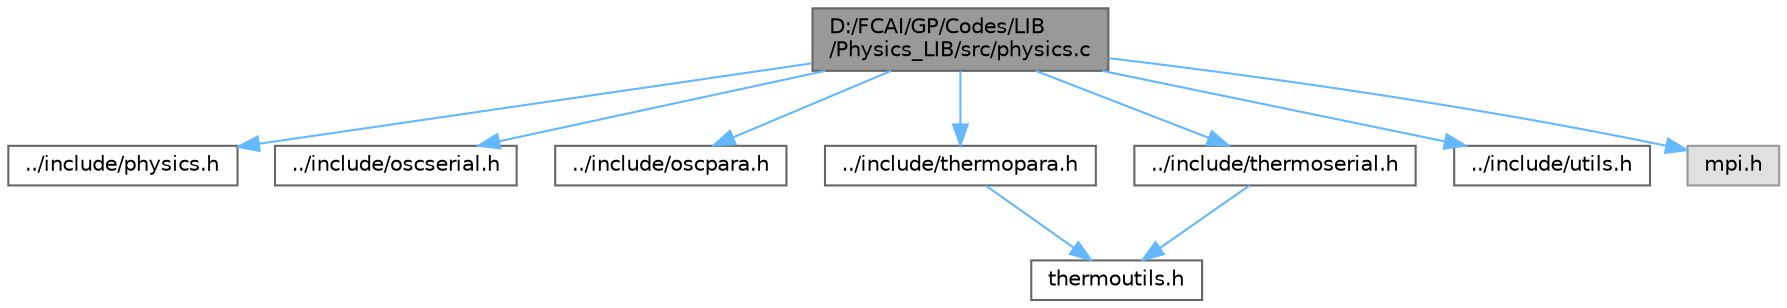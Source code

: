 digraph "D:/FCAI/GP/Codes/LIB/Physics_LIB/src/physics.c"
{
 // LATEX_PDF_SIZE
  bgcolor="transparent";
  edge [fontname=Helvetica,fontsize=10,labelfontname=Helvetica,labelfontsize=10];
  node [fontname=Helvetica,fontsize=10,shape=box,height=0.2,width=0.4];
  Node1 [id="Node000001",label="D:/FCAI/GP/Codes/LIB\l/Physics_LIB/src/physics.c",height=0.2,width=0.4,color="gray40", fillcolor="grey60", style="filled", fontcolor="black",tooltip="This file contains collection of all simulations calls."];
  Node1 -> Node2 [id="edge1_Node000001_Node000002",color="steelblue1",style="solid",tooltip=" "];
  Node2 [id="Node000002",label="../include/physics.h",height=0.2,width=0.4,color="grey40", fillcolor="white", style="filled",URL="$_physics___l_i_b_2include_2physics_8h.html",tooltip=" "];
  Node1 -> Node3 [id="edge2_Node000001_Node000003",color="steelblue1",style="solid",tooltip=" "];
  Node3 [id="Node000003",label="../include/oscserial.h",height=0.2,width=0.4,color="grey40", fillcolor="white", style="filled",URL="$_physics___l_i_b_2include_2oscserial_8h.html",tooltip=" "];
  Node1 -> Node4 [id="edge3_Node000001_Node000004",color="steelblue1",style="solid",tooltip=" "];
  Node4 [id="Node000004",label="../include/oscpara.h",height=0.2,width=0.4,color="grey40", fillcolor="white", style="filled",URL="$_physics___l_i_b_2include_2oscpara_8h.html",tooltip=" "];
  Node1 -> Node5 [id="edge4_Node000001_Node000005",color="steelblue1",style="solid",tooltip=" "];
  Node5 [id="Node000005",label="../include/thermopara.h",height=0.2,width=0.4,color="grey40", fillcolor="white", style="filled",URL="$_physics___l_i_b_2include_2thermopara_8h.html",tooltip=" "];
  Node5 -> Node6 [id="edge5_Node000005_Node000006",color="steelblue1",style="solid",tooltip=" "];
  Node6 [id="Node000006",label="thermoutils.h",height=0.2,width=0.4,color="grey40", fillcolor="white", style="filled",URL="$_physics___l_i_b_2include_2thermoutils_8h.html",tooltip=" "];
  Node1 -> Node7 [id="edge6_Node000001_Node000007",color="steelblue1",style="solid",tooltip=" "];
  Node7 [id="Node000007",label="../include/thermoserial.h",height=0.2,width=0.4,color="grey40", fillcolor="white", style="filled",URL="$_physics___l_i_b_2include_2thermoserial_8h.html",tooltip=" "];
  Node7 -> Node6 [id="edge7_Node000007_Node000006",color="steelblue1",style="solid",tooltip=" "];
  Node1 -> Node8 [id="edge8_Node000001_Node000008",color="steelblue1",style="solid",tooltip=" "];
  Node8 [id="Node000008",label="../include/utils.h",height=0.2,width=0.4,color="grey40", fillcolor="white", style="filled",URL="$_physics___l_i_b_2include_2utils_8h.html",tooltip=" "];
  Node1 -> Node9 [id="edge9_Node000001_Node000009",color="steelblue1",style="solid",tooltip=" "];
  Node9 [id="Node000009",label="mpi.h",height=0.2,width=0.4,color="grey60", fillcolor="#E0E0E0", style="filled",tooltip=" "];
}
